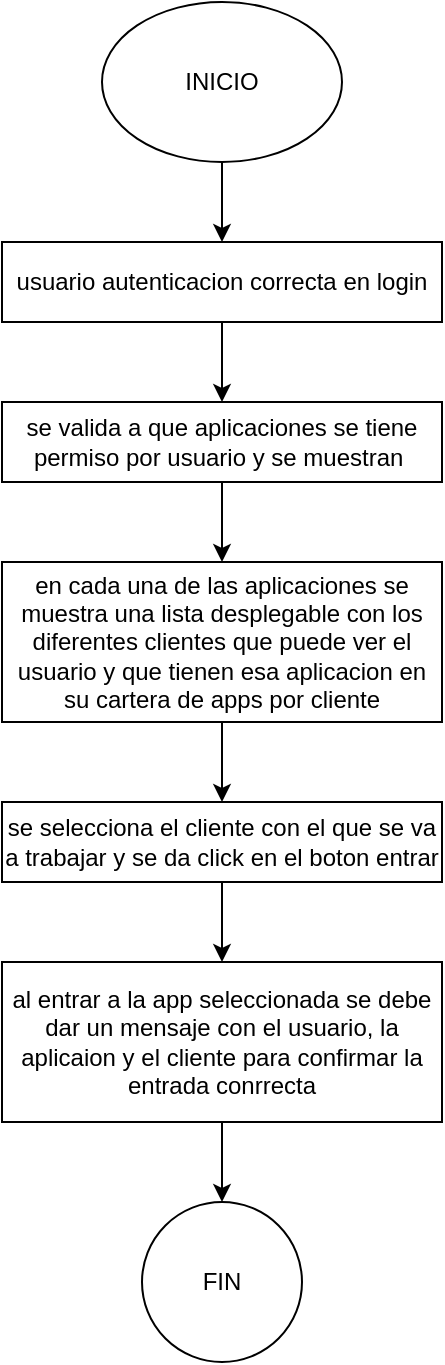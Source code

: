 <mxfile version="28.1.2">
  <diagram name="Página-1" id="wLJlXUGlUDABbFe1tc14">
    <mxGraphModel dx="1426" dy="884" grid="1" gridSize="10" guides="1" tooltips="1" connect="1" arrows="1" fold="1" page="1" pageScale="1" pageWidth="827" pageHeight="1169" math="0" shadow="0">
      <root>
        <mxCell id="0" />
        <mxCell id="1" parent="0" />
        <mxCell id="zZGUItEZ5OoQEbY6wXUb-3" value="" style="edgeStyle=orthogonalEdgeStyle;rounded=0;orthogonalLoop=1;jettySize=auto;html=1;" edge="1" parent="1" source="zZGUItEZ5OoQEbY6wXUb-1" target="zZGUItEZ5OoQEbY6wXUb-2">
          <mxGeometry relative="1" as="geometry" />
        </mxCell>
        <mxCell id="zZGUItEZ5OoQEbY6wXUb-1" value="INICIO" style="ellipse;whiteSpace=wrap;html=1;" vertex="1" parent="1">
          <mxGeometry x="90" y="40" width="120" height="80" as="geometry" />
        </mxCell>
        <mxCell id="zZGUItEZ5OoQEbY6wXUb-5" value="" style="edgeStyle=orthogonalEdgeStyle;rounded=0;orthogonalLoop=1;jettySize=auto;html=1;" edge="1" parent="1" source="zZGUItEZ5OoQEbY6wXUb-2" target="zZGUItEZ5OoQEbY6wXUb-4">
          <mxGeometry relative="1" as="geometry" />
        </mxCell>
        <mxCell id="zZGUItEZ5OoQEbY6wXUb-2" value="usuario autenticacion correcta en login" style="whiteSpace=wrap;html=1;" vertex="1" parent="1">
          <mxGeometry x="40" y="160" width="220" height="40" as="geometry" />
        </mxCell>
        <mxCell id="zZGUItEZ5OoQEbY6wXUb-7" value="" style="edgeStyle=orthogonalEdgeStyle;rounded=0;orthogonalLoop=1;jettySize=auto;html=1;" edge="1" parent="1" source="zZGUItEZ5OoQEbY6wXUb-4" target="zZGUItEZ5OoQEbY6wXUb-6">
          <mxGeometry relative="1" as="geometry" />
        </mxCell>
        <mxCell id="zZGUItEZ5OoQEbY6wXUb-4" value="se valida a que aplicaciones se tiene permiso por usuario y se muestran&amp;nbsp;" style="whiteSpace=wrap;html=1;" vertex="1" parent="1">
          <mxGeometry x="40" y="240" width="220" height="40" as="geometry" />
        </mxCell>
        <mxCell id="zZGUItEZ5OoQEbY6wXUb-9" value="" style="edgeStyle=orthogonalEdgeStyle;rounded=0;orthogonalLoop=1;jettySize=auto;html=1;" edge="1" parent="1" source="zZGUItEZ5OoQEbY6wXUb-6" target="zZGUItEZ5OoQEbY6wXUb-8">
          <mxGeometry relative="1" as="geometry" />
        </mxCell>
        <mxCell id="zZGUItEZ5OoQEbY6wXUb-6" value="en cada una de las aplicaciones se muestra una lista desplegable con los diferentes clientes que puede ver el usuario y que tienen esa aplicacion en su cartera de apps por cliente" style="whiteSpace=wrap;html=1;" vertex="1" parent="1">
          <mxGeometry x="40" y="320" width="220" height="80" as="geometry" />
        </mxCell>
        <mxCell id="zZGUItEZ5OoQEbY6wXUb-11" value="" style="edgeStyle=orthogonalEdgeStyle;rounded=0;orthogonalLoop=1;jettySize=auto;html=1;" edge="1" parent="1" source="zZGUItEZ5OoQEbY6wXUb-8" target="zZGUItEZ5OoQEbY6wXUb-10">
          <mxGeometry relative="1" as="geometry" />
        </mxCell>
        <mxCell id="zZGUItEZ5OoQEbY6wXUb-8" value="se selecciona el cliente con el que se va a trabajar y se da click en el boton entrar" style="whiteSpace=wrap;html=1;" vertex="1" parent="1">
          <mxGeometry x="40" y="440" width="220" height="40" as="geometry" />
        </mxCell>
        <mxCell id="zZGUItEZ5OoQEbY6wXUb-13" value="" style="edgeStyle=orthogonalEdgeStyle;rounded=0;orthogonalLoop=1;jettySize=auto;html=1;" edge="1" parent="1" source="zZGUItEZ5OoQEbY6wXUb-10" target="zZGUItEZ5OoQEbY6wXUb-12">
          <mxGeometry relative="1" as="geometry" />
        </mxCell>
        <mxCell id="zZGUItEZ5OoQEbY6wXUb-10" value="al entrar a la app seleccionada se debe dar un mensaje con el usuario, la aplicaion y el cliente para confirmar la entrada conrrecta" style="whiteSpace=wrap;html=1;" vertex="1" parent="1">
          <mxGeometry x="40" y="520" width="220" height="80" as="geometry" />
        </mxCell>
        <mxCell id="zZGUItEZ5OoQEbY6wXUb-12" value="FIN" style="ellipse;whiteSpace=wrap;html=1;" vertex="1" parent="1">
          <mxGeometry x="110" y="640" width="80" height="80" as="geometry" />
        </mxCell>
      </root>
    </mxGraphModel>
  </diagram>
</mxfile>
